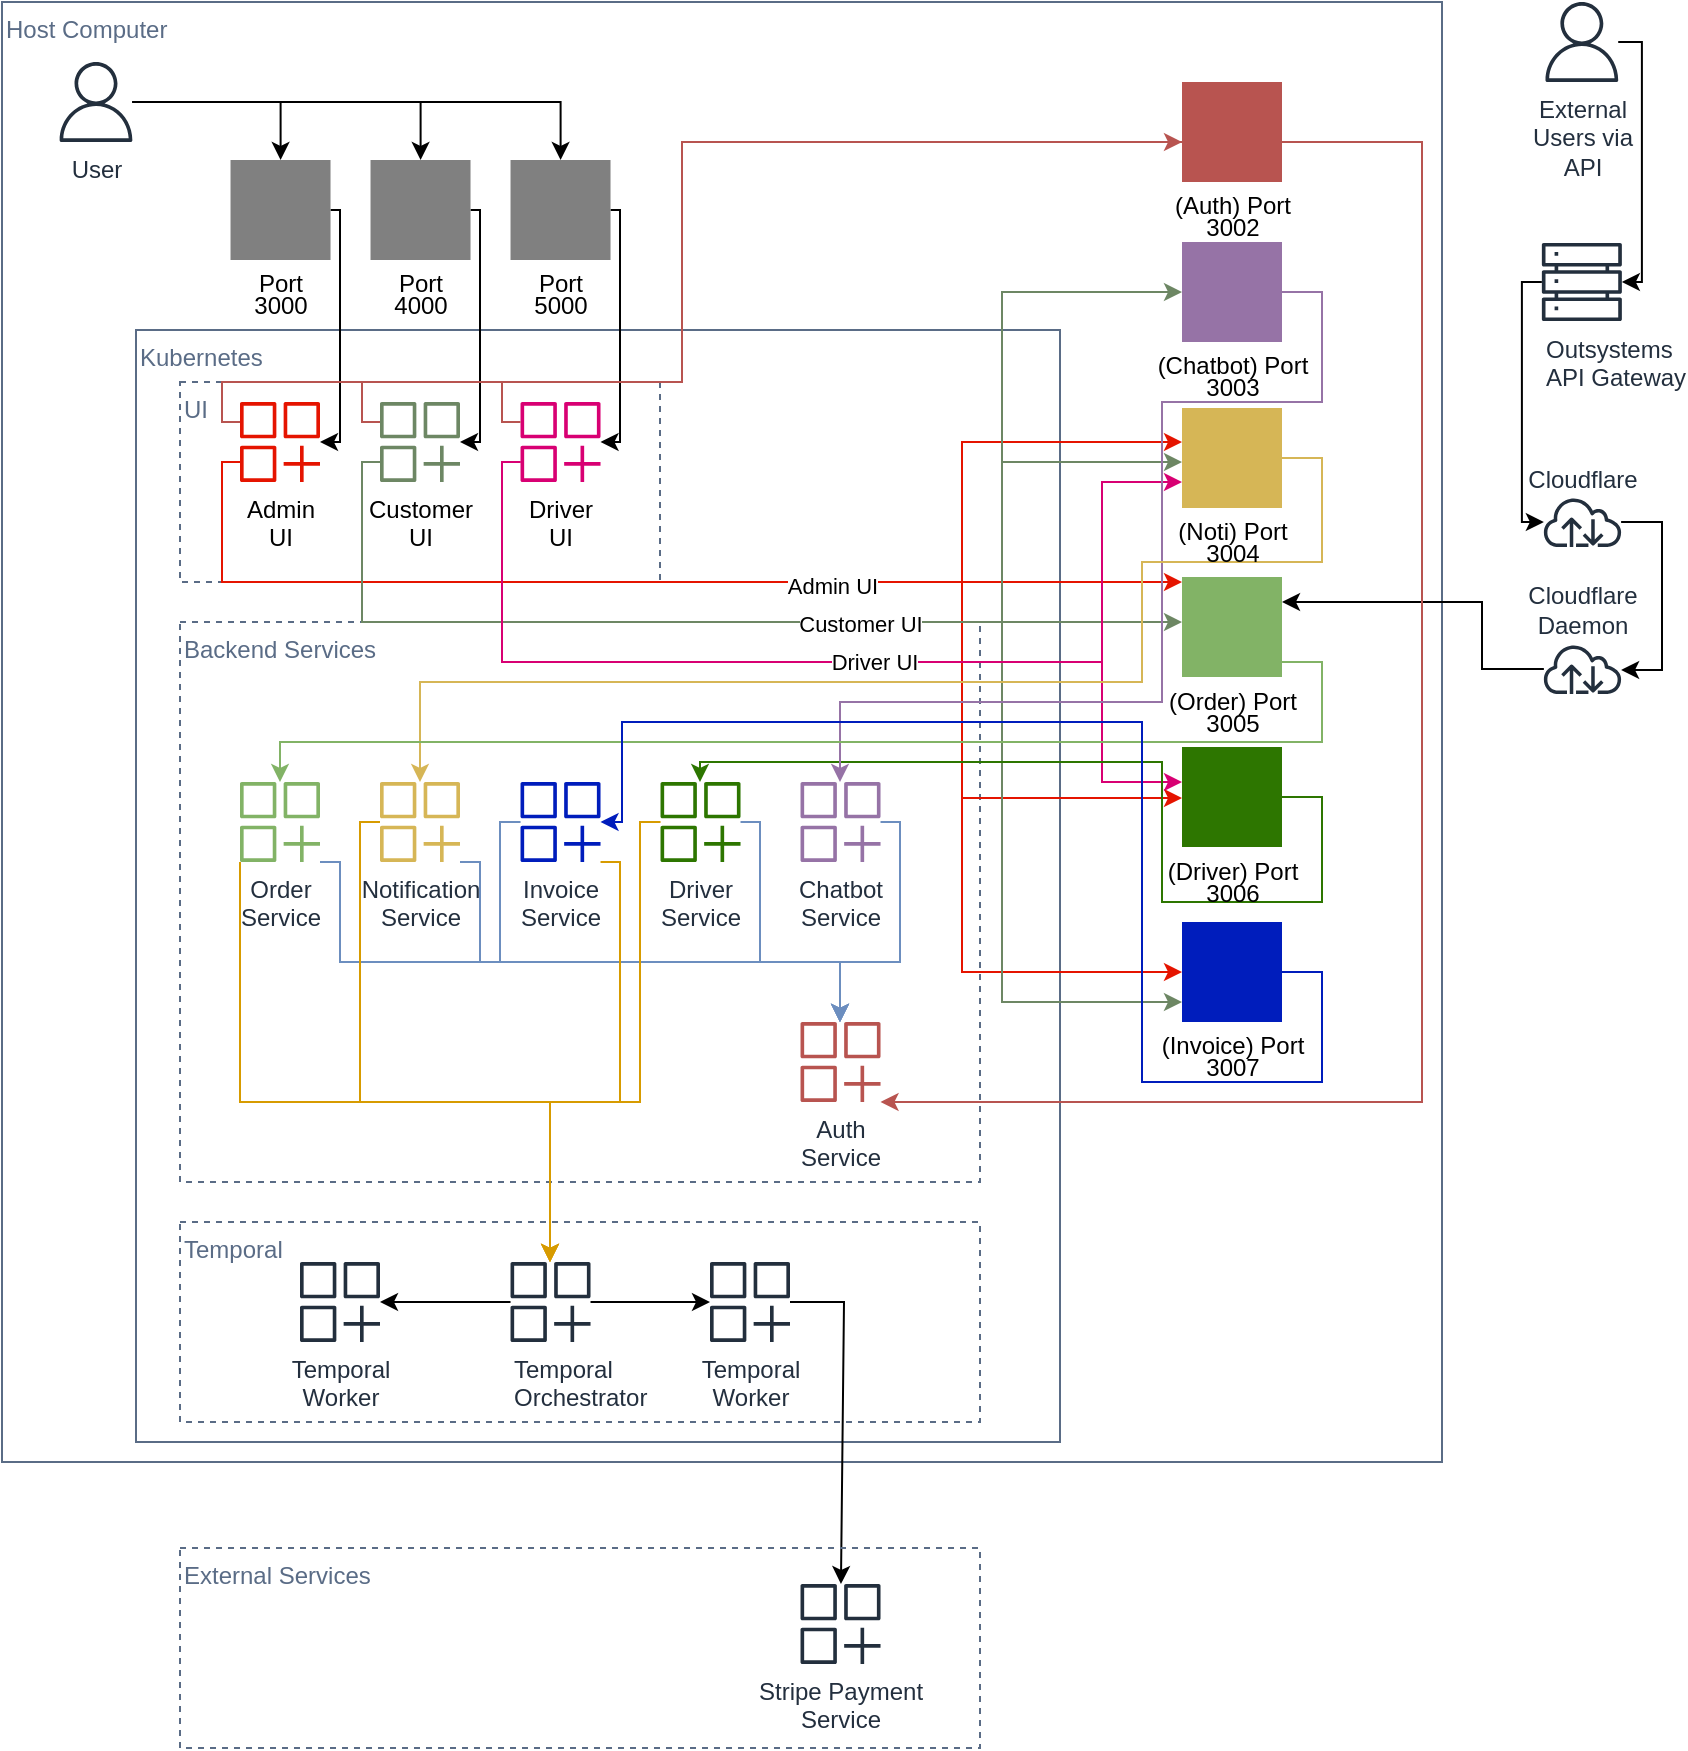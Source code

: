 <mxfile>
    <diagram name="Page-1" id="QmS49h7ckAQ48RpZErxg">
        <mxGraphModel dx="1173" dy="1223" grid="1" gridSize="10" guides="1" tooltips="1" connect="1" arrows="1" fold="1" page="1" pageScale="1" pageWidth="827" pageHeight="1169" math="0" shadow="0">
            <root>
                <mxCell id="0"/>
                <mxCell id="1" parent="0"/>
                <mxCell id="2KNw3RPgFfHsVNs4UQfl-1" style="edgeStyle=orthogonalEdgeStyle;rounded=0;orthogonalLoop=1;jettySize=auto;html=1;" parent="1" source="2KNw3RPgFfHsVNs4UQfl-2" target="2KNw3RPgFfHsVNs4UQfl-4" edge="1">
                    <mxGeometry relative="1" as="geometry">
                        <Array as="points">
                            <mxPoint x="769.93" y="150"/>
                            <mxPoint x="769.93" y="270"/>
                        </Array>
                    </mxGeometry>
                </mxCell>
                <mxCell id="2KNw3RPgFfHsVNs4UQfl-2" value="Outsystems&lt;br&gt;API Gateway" style="sketch=0;outlineConnect=0;fontColor=#232F3E;gradientColor=none;fillColor=#232F3D;strokeColor=none;dashed=0;verticalLabelPosition=bottom;verticalAlign=top;align=left;html=1;fontSize=12;fontStyle=0;aspect=fixed;pointerEvents=1;shape=mxgraph.aws4.servers;" parent="1" vertex="1">
                    <mxGeometry x="779.93" y="130" width="40" height="40" as="geometry"/>
                </mxCell>
                <mxCell id="2KNw3RPgFfHsVNs4UQfl-3" style="edgeStyle=orthogonalEdgeStyle;rounded=0;orthogonalLoop=1;jettySize=auto;html=1;" parent="1" source="2KNw3RPgFfHsVNs4UQfl-4" target="2KNw3RPgFfHsVNs4UQfl-7" edge="1">
                    <mxGeometry relative="1" as="geometry">
                        <Array as="points">
                            <mxPoint x="840" y="270"/>
                            <mxPoint x="840" y="344"/>
                        </Array>
                    </mxGeometry>
                </mxCell>
                <mxCell id="2KNw3RPgFfHsVNs4UQfl-4" value="Cloudflare" style="sketch=0;outlineConnect=0;fontColor=#232F3E;gradientColor=none;fillColor=#232F3D;strokeColor=none;dashed=0;verticalLabelPosition=top;verticalAlign=bottom;align=center;html=1;fontSize=12;fontStyle=0;aspect=fixed;pointerEvents=1;shape=mxgraph.aws4.internet;labelPosition=center;" parent="1" vertex="1">
                    <mxGeometry x="779.93" y="257.5" width="40.63" height="25" as="geometry"/>
                </mxCell>
                <mxCell id="2KNw3RPgFfHsVNs4UQfl-5" value="Host Computer" style="fillColor=none;strokeColor=#5A6C86;verticalAlign=top;fontStyle=0;fontColor=#5A6C86;whiteSpace=wrap;html=1;movable=1;resizable=1;rotatable=1;deletable=1;editable=1;locked=0;connectable=1;align=left;" parent="1" vertex="1">
                    <mxGeometry x="10" y="10" width="720" height="730" as="geometry"/>
                </mxCell>
                <mxCell id="4" style="edgeStyle=orthogonalEdgeStyle;html=1;rounded=0;" edge="1" parent="1" source="2KNw3RPgFfHsVNs4UQfl-7" target="2KNw3RPgFfHsVNs4UQfl-82">
                    <mxGeometry relative="1" as="geometry">
                        <Array as="points">
                            <mxPoint x="750" y="344"/>
                            <mxPoint x="750" y="310"/>
                        </Array>
                    </mxGeometry>
                </mxCell>
                <mxCell id="2KNw3RPgFfHsVNs4UQfl-7" value="Cloudflare&lt;div&gt;Daemon&lt;/div&gt;" style="sketch=0;outlineConnect=0;fontColor=#232F3E;gradientColor=none;fillColor=#232F3D;strokeColor=none;dashed=0;verticalLabelPosition=top;verticalAlign=bottom;align=center;html=1;fontSize=12;fontStyle=0;aspect=fixed;pointerEvents=1;shape=mxgraph.aws4.internet;labelPosition=center;" parent="1" vertex="1">
                    <mxGeometry x="779.93" y="331" width="40.63" height="25" as="geometry"/>
                </mxCell>
                <mxCell id="2KNw3RPgFfHsVNs4UQfl-8" value="Kubernetes" style="fillColor=none;strokeColor=#5A6C86;verticalAlign=top;fontStyle=0;fontColor=#5A6C86;whiteSpace=wrap;html=1;movable=1;resizable=1;rotatable=1;deletable=1;editable=1;locked=0;connectable=1;align=left;" parent="1" vertex="1">
                    <mxGeometry x="77" y="174" width="462" height="556" as="geometry"/>
                </mxCell>
                <mxCell id="2KNw3RPgFfHsVNs4UQfl-9" value="UI" style="fillColor=none;strokeColor=#5A6C86;dashed=1;verticalAlign=top;fontStyle=0;fontColor=#5A6C86;whiteSpace=wrap;html=1;movable=1;resizable=1;rotatable=1;deletable=1;editable=1;locked=0;connectable=1;align=left;" parent="1" vertex="1">
                    <mxGeometry x="99" y="200" width="240" height="100" as="geometry"/>
                </mxCell>
                <mxCell id="2KNw3RPgFfHsVNs4UQfl-10" style="edgeStyle=orthogonalEdgeStyle;rounded=0;orthogonalLoop=1;jettySize=auto;html=1;" parent="1" edge="1">
                    <mxGeometry relative="1" as="geometry">
                        <mxPoint x="460" y="160" as="sourcePoint"/>
                    </mxGeometry>
                </mxCell>
                <mxCell id="2KNw3RPgFfHsVNs4UQfl-11" value="Backend Services" style="fillColor=none;strokeColor=#5A6C86;dashed=1;verticalAlign=top;fontStyle=0;fontColor=#5A6C86;whiteSpace=wrap;html=1;movable=1;resizable=1;rotatable=1;deletable=1;editable=1;locked=0;connectable=1;align=left;" parent="1" vertex="1">
                    <mxGeometry x="99" y="320" width="400" height="280" as="geometry"/>
                </mxCell>
                <mxCell id="2KNw3RPgFfHsVNs4UQfl-12" style="edgeStyle=orthogonalEdgeStyle;rounded=0;orthogonalLoop=1;jettySize=auto;html=1;" parent="1" source="2KNw3RPgFfHsVNs4UQfl-15" target="2KNw3RPgFfHsVNs4UQfl-61" edge="1">
                    <mxGeometry relative="1" as="geometry"/>
                </mxCell>
                <mxCell id="2KNw3RPgFfHsVNs4UQfl-13" style="edgeStyle=orthogonalEdgeStyle;rounded=0;orthogonalLoop=1;jettySize=auto;html=1;" parent="1" source="2KNw3RPgFfHsVNs4UQfl-15" target="2KNw3RPgFfHsVNs4UQfl-62" edge="1">
                    <mxGeometry relative="1" as="geometry"/>
                </mxCell>
                <mxCell id="2KNw3RPgFfHsVNs4UQfl-14" style="edgeStyle=orthogonalEdgeStyle;rounded=0;orthogonalLoop=1;jettySize=auto;html=1;" parent="1" source="2KNw3RPgFfHsVNs4UQfl-15" target="2KNw3RPgFfHsVNs4UQfl-63" edge="1">
                    <mxGeometry relative="1" as="geometry"/>
                </mxCell>
                <mxCell id="2KNw3RPgFfHsVNs4UQfl-15" value="User" style="sketch=0;outlineConnect=0;fontColor=#232F3E;gradientColor=none;fillColor=#232F3D;strokeColor=none;dashed=0;verticalLabelPosition=bottom;verticalAlign=top;align=center;html=1;fontSize=12;fontStyle=0;aspect=fixed;pointerEvents=1;shape=mxgraph.aws4.user;" parent="1" vertex="1">
                    <mxGeometry x="37" y="40" width="40" height="40" as="geometry"/>
                </mxCell>
                <mxCell id="2KNw3RPgFfHsVNs4UQfl-16" value="Temporal" style="fillColor=none;strokeColor=#5A6C86;dashed=1;verticalAlign=top;fontStyle=0;fontColor=#5A6C86;whiteSpace=wrap;html=1;movable=1;resizable=1;rotatable=1;deletable=1;editable=1;locked=0;connectable=1;align=left;" parent="1" vertex="1">
                    <mxGeometry x="99" y="620" width="400" height="100" as="geometry"/>
                </mxCell>
                <mxCell id="2KNw3RPgFfHsVNs4UQfl-17" style="edgeStyle=orthogonalEdgeStyle;rounded=0;orthogonalLoop=1;jettySize=auto;html=1;" parent="1" source="2KNw3RPgFfHsVNs4UQfl-61" target="2KNw3RPgFfHsVNs4UQfl-27" edge="1">
                    <mxGeometry relative="1" as="geometry">
                        <mxPoint x="144" y="180" as="sourcePoint"/>
                        <Array as="points">
                            <mxPoint x="179" y="114"/>
                            <mxPoint x="179" y="230"/>
                        </Array>
                    </mxGeometry>
                </mxCell>
                <mxCell id="2KNw3RPgFfHsVNs4UQfl-18" style="edgeStyle=orthogonalEdgeStyle;rounded=0;orthogonalLoop=1;jettySize=auto;html=1;" parent="1" source="2KNw3RPgFfHsVNs4UQfl-62" target="2KNw3RPgFfHsVNs4UQfl-29" edge="1">
                    <mxGeometry relative="1" as="geometry">
                        <mxPoint x="214" y="180" as="sourcePoint"/>
                        <Array as="points">
                            <mxPoint x="249" y="114"/>
                            <mxPoint x="249" y="230"/>
                        </Array>
                    </mxGeometry>
                </mxCell>
                <mxCell id="2KNw3RPgFfHsVNs4UQfl-19" style="edgeStyle=orthogonalEdgeStyle;rounded=0;orthogonalLoop=1;jettySize=auto;html=1;" parent="1" source="2KNw3RPgFfHsVNs4UQfl-63" target="2KNw3RPgFfHsVNs4UQfl-31" edge="1">
                    <mxGeometry relative="1" as="geometry">
                        <mxPoint x="284.26" y="180" as="sourcePoint"/>
                        <Array as="points">
                            <mxPoint x="319" y="114"/>
                            <mxPoint x="319" y="230"/>
                        </Array>
                    </mxGeometry>
                </mxCell>
                <mxCell id="2KNw3RPgFfHsVNs4UQfl-89" style="edgeStyle=orthogonalEdgeStyle;rounded=0;orthogonalLoop=1;jettySize=auto;html=1;strokeColor=#E51400;" parent="1" source="2KNw3RPgFfHsVNs4UQfl-27" target="2KNw3RPgFfHsVNs4UQfl-80" edge="1">
                    <mxGeometry relative="1" as="geometry">
                        <Array as="points">
                            <mxPoint x="120" y="240"/>
                            <mxPoint x="120" y="300"/>
                            <mxPoint x="490" y="300"/>
                            <mxPoint x="490" y="230"/>
                        </Array>
                    </mxGeometry>
                </mxCell>
                <mxCell id="2KNw3RPgFfHsVNs4UQfl-91" style="edgeStyle=orthogonalEdgeStyle;rounded=0;orthogonalLoop=1;jettySize=auto;html=1;fillColor=#a20025;strokeColor=#E51400;" parent="1" source="2KNw3RPgFfHsVNs4UQfl-27" target="2KNw3RPgFfHsVNs4UQfl-82" edge="1">
                    <mxGeometry relative="1" as="geometry">
                        <Array as="points">
                            <mxPoint x="120" y="240"/>
                            <mxPoint x="120" y="300"/>
                        </Array>
                    </mxGeometry>
                </mxCell>
                <mxCell id="2KNw3RPgFfHsVNs4UQfl-92" style="edgeStyle=orthogonalEdgeStyle;rounded=0;orthogonalLoop=1;jettySize=auto;html=1;strokeColor=#E51400;" parent="1" source="2KNw3RPgFfHsVNs4UQfl-27" target="2KNw3RPgFfHsVNs4UQfl-76" edge="1">
                    <mxGeometry relative="1" as="geometry">
                        <Array as="points">
                            <mxPoint x="120" y="240"/>
                            <mxPoint x="120" y="300"/>
                            <mxPoint x="490" y="300"/>
                            <mxPoint x="490" y="408"/>
                        </Array>
                    </mxGeometry>
                </mxCell>
                <mxCell id="2KNw3RPgFfHsVNs4UQfl-93" style="edgeStyle=orthogonalEdgeStyle;rounded=0;orthogonalLoop=1;jettySize=auto;html=1;strokeColor=#E51400;" parent="1" source="2KNw3RPgFfHsVNs4UQfl-27" target="2KNw3RPgFfHsVNs4UQfl-83" edge="1">
                    <mxGeometry relative="1" as="geometry">
                        <Array as="points">
                            <mxPoint x="120" y="240"/>
                            <mxPoint x="120" y="300"/>
                            <mxPoint x="490" y="300"/>
                            <mxPoint x="490" y="495"/>
                        </Array>
                    </mxGeometry>
                </mxCell>
                <mxCell id="2KNw3RPgFfHsVNs4UQfl-104" value="Admin UI" style="edgeLabel;html=1;align=center;verticalAlign=middle;resizable=0;points=[];" parent="2KNw3RPgFfHsVNs4UQfl-93" vertex="1" connectable="0">
                    <mxGeometry x="0.004" y="-2" relative="1" as="geometry">
                        <mxPoint as="offset"/>
                    </mxGeometry>
                </mxCell>
                <mxCell id="2KNw3RPgFfHsVNs4UQfl-27" value="&lt;font style=&quot;color: rgb(0, 0, 0);&quot;&gt;&lt;font&gt;Admin&lt;br&gt;&lt;/font&gt;UI&lt;/font&gt;" style="sketch=0;outlineConnect=0;fillColor=#E51400;strokeColor=#B20000;dashed=0;verticalLabelPosition=bottom;verticalAlign=top;align=center;html=1;fontSize=12;fontStyle=0;aspect=fixed;pointerEvents=1;shape=mxgraph.aws4.generic_application;fontColor=#ffffff;" parent="1" vertex="1">
                    <mxGeometry x="129" y="210" width="40" height="40" as="geometry"/>
                </mxCell>
                <mxCell id="2KNw3RPgFfHsVNs4UQfl-94" style="edgeStyle=orthogonalEdgeStyle;rounded=0;orthogonalLoop=1;jettySize=auto;html=1;strokeColor=#6D8764;" parent="1" source="2KNw3RPgFfHsVNs4UQfl-29" target="2KNw3RPgFfHsVNs4UQfl-82" edge="1">
                    <mxGeometry relative="1" as="geometry">
                        <Array as="points">
                            <mxPoint x="190" y="240"/>
                            <mxPoint x="190" y="320"/>
                        </Array>
                    </mxGeometry>
                </mxCell>
                <mxCell id="2KNw3RPgFfHsVNs4UQfl-95" style="edgeStyle=orthogonalEdgeStyle;rounded=0;orthogonalLoop=1;jettySize=auto;html=1;strokeColor=#6D8764;" parent="1" source="2KNw3RPgFfHsVNs4UQfl-29" target="2KNw3RPgFfHsVNs4UQfl-80" edge="1">
                    <mxGeometry relative="1" as="geometry">
                        <Array as="points">
                            <mxPoint x="190" y="240"/>
                            <mxPoint x="190" y="320"/>
                            <mxPoint x="510" y="320"/>
                            <mxPoint x="510" y="240"/>
                        </Array>
                    </mxGeometry>
                </mxCell>
                <mxCell id="2KNw3RPgFfHsVNs4UQfl-97" style="edgeStyle=orthogonalEdgeStyle;rounded=0;orthogonalLoop=1;jettySize=auto;html=1;strokeColor=#6D8764;" parent="1" source="2KNw3RPgFfHsVNs4UQfl-29" target="2KNw3RPgFfHsVNs4UQfl-78" edge="1">
                    <mxGeometry relative="1" as="geometry">
                        <Array as="points">
                            <mxPoint x="190" y="240"/>
                            <mxPoint x="190" y="320"/>
                            <mxPoint x="510" y="320"/>
                            <mxPoint x="510" y="155"/>
                        </Array>
                    </mxGeometry>
                </mxCell>
                <mxCell id="2KNw3RPgFfHsVNs4UQfl-99" style="edgeStyle=orthogonalEdgeStyle;rounded=0;orthogonalLoop=1;jettySize=auto;html=1;strokeColor=#6D8764;" parent="1" source="2KNw3RPgFfHsVNs4UQfl-29" target="2KNw3RPgFfHsVNs4UQfl-83" edge="1">
                    <mxGeometry relative="1" as="geometry">
                        <Array as="points">
                            <mxPoint x="190" y="240"/>
                            <mxPoint x="190" y="320"/>
                            <mxPoint x="510" y="320"/>
                            <mxPoint x="510" y="510"/>
                        </Array>
                    </mxGeometry>
                </mxCell>
                <mxCell id="2KNw3RPgFfHsVNs4UQfl-105" value="Customer UI" style="edgeLabel;html=1;align=center;verticalAlign=middle;resizable=0;points=[];" parent="2KNw3RPgFfHsVNs4UQfl-99" vertex="1" connectable="0">
                    <mxGeometry x="-0.019" y="-1" relative="1" as="geometry">
                        <mxPoint as="offset"/>
                    </mxGeometry>
                </mxCell>
                <mxCell id="2KNw3RPgFfHsVNs4UQfl-29" value="&lt;font style=&quot;color: rgb(0, 0, 0);&quot;&gt;Customer&lt;br&gt;UI&lt;/font&gt;" style="sketch=0;outlineConnect=0;fontColor=#ffffff;fillColor=#6D8764;strokeColor=#3A5431;dashed=0;verticalLabelPosition=bottom;verticalAlign=top;align=center;html=1;fontSize=12;fontStyle=0;aspect=fixed;pointerEvents=1;shape=mxgraph.aws4.generic_application;" parent="1" vertex="1">
                    <mxGeometry x="199" y="210" width="40" height="40" as="geometry"/>
                </mxCell>
                <mxCell id="2KNw3RPgFfHsVNs4UQfl-101" style="edgeStyle=orthogonalEdgeStyle;rounded=0;orthogonalLoop=1;jettySize=auto;html=1;strokeColor=#D80073;" parent="1" source="2KNw3RPgFfHsVNs4UQfl-31" target="2KNw3RPgFfHsVNs4UQfl-76" edge="1">
                    <mxGeometry relative="1" as="geometry">
                        <Array as="points">
                            <mxPoint x="260" y="240"/>
                            <mxPoint x="260" y="340"/>
                            <mxPoint x="560" y="340"/>
                            <mxPoint x="560" y="400"/>
                        </Array>
                    </mxGeometry>
                </mxCell>
                <mxCell id="2KNw3RPgFfHsVNs4UQfl-103" style="edgeStyle=orthogonalEdgeStyle;rounded=0;orthogonalLoop=1;jettySize=auto;html=1;strokeColor=#D80073;" parent="1" source="2KNw3RPgFfHsVNs4UQfl-31" target="2KNw3RPgFfHsVNs4UQfl-80" edge="1">
                    <mxGeometry relative="1" as="geometry">
                        <Array as="points">
                            <mxPoint x="260" y="240"/>
                            <mxPoint x="260" y="340"/>
                            <mxPoint x="560" y="340"/>
                            <mxPoint x="560" y="250"/>
                        </Array>
                    </mxGeometry>
                </mxCell>
                <mxCell id="2KNw3RPgFfHsVNs4UQfl-106" value="Driver UI" style="edgeLabel;html=1;align=center;verticalAlign=middle;resizable=0;points=[];" parent="2KNw3RPgFfHsVNs4UQfl-103" vertex="1" connectable="0">
                    <mxGeometry x="0.096" relative="1" as="geometry">
                        <mxPoint as="offset"/>
                    </mxGeometry>
                </mxCell>
                <mxCell id="2KNw3RPgFfHsVNs4UQfl-31" value="&lt;font style=&quot;color: rgb(0, 0, 0);&quot;&gt;Driver&lt;br&gt;UI&lt;/font&gt;" style="sketch=0;outlineConnect=0;fontColor=#ffffff;fillColor=#D80073;strokeColor=#A50040;dashed=0;verticalLabelPosition=bottom;verticalAlign=top;align=center;html=1;fontSize=12;fontStyle=0;aspect=fixed;pointerEvents=1;shape=mxgraph.aws4.generic_application;" parent="1" vertex="1">
                    <mxGeometry x="269.26" y="210" width="40" height="40" as="geometry"/>
                </mxCell>
                <mxCell id="2KNw3RPgFfHsVNs4UQfl-32" style="edgeStyle=orthogonalEdgeStyle;rounded=0;orthogonalLoop=1;jettySize=auto;html=1;fillColor=#dae8fc;strokeColor=#6c8ebf;" parent="1" source="2KNw3RPgFfHsVNs4UQfl-34" target="2KNw3RPgFfHsVNs4UQfl-46" edge="1">
                    <mxGeometry relative="1" as="geometry">
                        <Array as="points">
                            <mxPoint x="179" y="440"/>
                            <mxPoint x="179" y="490"/>
                            <mxPoint x="429" y="490"/>
                        </Array>
                    </mxGeometry>
                </mxCell>
                <mxCell id="2KNw3RPgFfHsVNs4UQfl-33" style="edgeStyle=orthogonalEdgeStyle;rounded=0;orthogonalLoop=1;jettySize=auto;html=1;fillColor=#ffe6cc;strokeColor=#d79b00;" parent="1" source="2KNw3RPgFfHsVNs4UQfl-34" target="2KNw3RPgFfHsVNs4UQfl-54" edge="1">
                    <mxGeometry relative="1" as="geometry">
                        <Array as="points">
                            <mxPoint x="129" y="560"/>
                            <mxPoint x="284" y="560"/>
                        </Array>
                    </mxGeometry>
                </mxCell>
                <mxCell id="2KNw3RPgFfHsVNs4UQfl-34" value="Order&lt;br&gt;Service" style="sketch=0;outlineConnect=0;fontColor=#232F3E;gradientColor=none;fillColor=#82B366;strokeColor=none;dashed=0;verticalLabelPosition=bottom;verticalAlign=top;align=center;html=1;fontSize=12;fontStyle=0;aspect=fixed;pointerEvents=1;shape=mxgraph.aws4.generic_application;" parent="1" vertex="1">
                    <mxGeometry x="129" y="400" width="40" height="40" as="geometry"/>
                </mxCell>
                <mxCell id="2KNw3RPgFfHsVNs4UQfl-35" style="edgeStyle=orthogonalEdgeStyle;rounded=0;orthogonalLoop=1;jettySize=auto;html=1;fillColor=#dae8fc;strokeColor=#6c8ebf;" parent="1" source="2KNw3RPgFfHsVNs4UQfl-37" target="2KNw3RPgFfHsVNs4UQfl-46" edge="1">
                    <mxGeometry relative="1" as="geometry">
                        <Array as="points">
                            <mxPoint x="249" y="440"/>
                            <mxPoint x="249" y="490"/>
                            <mxPoint x="429" y="490"/>
                        </Array>
                    </mxGeometry>
                </mxCell>
                <mxCell id="2KNw3RPgFfHsVNs4UQfl-36" style="edgeStyle=orthogonalEdgeStyle;rounded=0;orthogonalLoop=1;jettySize=auto;html=1;fillColor=#ffe6cc;strokeColor=#d79b00;" parent="1" source="2KNw3RPgFfHsVNs4UQfl-37" target="2KNw3RPgFfHsVNs4UQfl-54" edge="1">
                    <mxGeometry relative="1" as="geometry">
                        <Array as="points">
                            <mxPoint x="189" y="420"/>
                            <mxPoint x="189" y="560"/>
                            <mxPoint x="284" y="560"/>
                        </Array>
                    </mxGeometry>
                </mxCell>
                <mxCell id="2KNw3RPgFfHsVNs4UQfl-37" value="Notification&lt;br&gt;Service" style="sketch=0;outlineConnect=0;fontColor=#232F3E;gradientColor=none;fillColor=#D6B656;strokeColor=none;dashed=0;verticalLabelPosition=bottom;verticalAlign=top;align=center;html=1;fontSize=12;fontStyle=0;aspect=fixed;pointerEvents=1;shape=mxgraph.aws4.generic_application;" parent="1" vertex="1">
                    <mxGeometry x="199" y="400" width="40" height="40" as="geometry"/>
                </mxCell>
                <mxCell id="2KNw3RPgFfHsVNs4UQfl-38" style="edgeStyle=orthogonalEdgeStyle;rounded=0;orthogonalLoop=1;jettySize=auto;html=1;fillColor=#dae8fc;strokeColor=#6c8ebf;" parent="1" source="2KNw3RPgFfHsVNs4UQfl-40" target="2KNw3RPgFfHsVNs4UQfl-46" edge="1">
                    <mxGeometry relative="1" as="geometry">
                        <Array as="points">
                            <mxPoint x="259" y="420"/>
                            <mxPoint x="259" y="490"/>
                            <mxPoint x="429" y="490"/>
                        </Array>
                    </mxGeometry>
                </mxCell>
                <mxCell id="2KNw3RPgFfHsVNs4UQfl-39" style="edgeStyle=orthogonalEdgeStyle;rounded=0;orthogonalLoop=1;jettySize=auto;html=1;fillColor=#ffe6cc;strokeColor=#d79b00;" parent="1" source="2KNw3RPgFfHsVNs4UQfl-40" target="2KNw3RPgFfHsVNs4UQfl-54" edge="1">
                    <mxGeometry relative="1" as="geometry">
                        <Array as="points">
                            <mxPoint x="319" y="440"/>
                            <mxPoint x="319" y="560"/>
                            <mxPoint x="284" y="560"/>
                        </Array>
                    </mxGeometry>
                </mxCell>
                <mxCell id="2KNw3RPgFfHsVNs4UQfl-40" value="Invoice&lt;br&gt;Service" style="sketch=0;outlineConnect=0;fontColor=#232F3E;gradientColor=none;fillColor=#001DBC;strokeColor=none;dashed=0;verticalLabelPosition=bottom;verticalAlign=top;align=center;html=1;fontSize=12;fontStyle=0;aspect=fixed;pointerEvents=1;shape=mxgraph.aws4.generic_application;" parent="1" vertex="1">
                    <mxGeometry x="269.26" y="400" width="40" height="40" as="geometry"/>
                </mxCell>
                <mxCell id="2KNw3RPgFfHsVNs4UQfl-41" style="edgeStyle=orthogonalEdgeStyle;rounded=0;orthogonalLoop=1;jettySize=auto;html=1;fillColor=#dae8fc;strokeColor=#6c8ebf;" parent="1" source="2KNw3RPgFfHsVNs4UQfl-43" target="2KNw3RPgFfHsVNs4UQfl-46" edge="1">
                    <mxGeometry relative="1" as="geometry">
                        <Array as="points">
                            <mxPoint x="389" y="420"/>
                            <mxPoint x="389" y="490"/>
                            <mxPoint x="429" y="490"/>
                        </Array>
                    </mxGeometry>
                </mxCell>
                <mxCell id="2KNw3RPgFfHsVNs4UQfl-42" style="edgeStyle=orthogonalEdgeStyle;rounded=0;orthogonalLoop=1;jettySize=auto;html=1;fillColor=#ffe6cc;strokeColor=#d79b00;" parent="1" source="2KNw3RPgFfHsVNs4UQfl-43" target="2KNw3RPgFfHsVNs4UQfl-54" edge="1">
                    <mxGeometry relative="1" as="geometry">
                        <Array as="points">
                            <mxPoint x="329" y="420"/>
                            <mxPoint x="329" y="560"/>
                            <mxPoint x="284" y="560"/>
                        </Array>
                    </mxGeometry>
                </mxCell>
                <mxCell id="2KNw3RPgFfHsVNs4UQfl-43" value="Driver&lt;br&gt;Service" style="sketch=0;outlineConnect=0;fontColor=#232F3E;gradientColor=none;fillColor=#2D7600;strokeColor=none;dashed=0;verticalLabelPosition=bottom;verticalAlign=top;align=center;html=1;fontSize=12;fontStyle=0;aspect=fixed;pointerEvents=1;shape=mxgraph.aws4.generic_application;" parent="1" vertex="1">
                    <mxGeometry x="339.26" y="400" width="40" height="40" as="geometry"/>
                </mxCell>
                <mxCell id="2KNw3RPgFfHsVNs4UQfl-44" style="edgeStyle=orthogonalEdgeStyle;rounded=0;orthogonalLoop=1;jettySize=auto;html=1;fillColor=#dae8fc;strokeColor=#6c8ebf;" parent="1" source="2KNw3RPgFfHsVNs4UQfl-45" target="2KNw3RPgFfHsVNs4UQfl-46" edge="1">
                    <mxGeometry relative="1" as="geometry">
                        <Array as="points">
                            <mxPoint x="459" y="420"/>
                            <mxPoint x="459" y="490"/>
                            <mxPoint x="429" y="490"/>
                        </Array>
                    </mxGeometry>
                </mxCell>
                <mxCell id="2KNw3RPgFfHsVNs4UQfl-45" value="Chatbot&lt;br&gt;Service" style="sketch=0;outlineConnect=0;fontColor=#232F3E;gradientColor=none;fillColor=#9673A6;strokeColor=none;dashed=0;verticalLabelPosition=bottom;verticalAlign=top;align=center;html=1;fontSize=12;fontStyle=0;aspect=fixed;pointerEvents=1;shape=mxgraph.aws4.generic_application;" parent="1" vertex="1">
                    <mxGeometry x="409.26" y="400" width="40" height="40" as="geometry"/>
                </mxCell>
                <mxCell id="2KNw3RPgFfHsVNs4UQfl-46" value="Auth&lt;div&gt;&lt;span style=&quot;background-color: transparent; color: light-dark(rgb(35, 47, 62), rgb(189, 199, 212));&quot;&gt;Service&lt;/span&gt;&lt;/div&gt;" style="sketch=0;outlineConnect=0;fontColor=#232F3E;gradientColor=none;fillColor=#B85450;strokeColor=none;dashed=0;verticalLabelPosition=bottom;verticalAlign=top;align=center;html=1;fontSize=12;fontStyle=0;aspect=fixed;pointerEvents=1;shape=mxgraph.aws4.generic_application;" parent="1" vertex="1">
                    <mxGeometry x="409.26" y="520" width="40" height="40" as="geometry"/>
                </mxCell>
                <mxCell id="2KNw3RPgFfHsVNs4UQfl-52" style="edgeStyle=orthogonalEdgeStyle;rounded=0;orthogonalLoop=1;jettySize=auto;html=1;" parent="1" source="2KNw3RPgFfHsVNs4UQfl-54" target="2KNw3RPgFfHsVNs4UQfl-55" edge="1">
                    <mxGeometry relative="1" as="geometry"/>
                </mxCell>
                <mxCell id="2KNw3RPgFfHsVNs4UQfl-53" style="edgeStyle=orthogonalEdgeStyle;rounded=0;orthogonalLoop=1;jettySize=auto;html=1;" parent="1" source="2KNw3RPgFfHsVNs4UQfl-54" target="2KNw3RPgFfHsVNs4UQfl-57" edge="1">
                    <mxGeometry relative="1" as="geometry"/>
                </mxCell>
                <mxCell id="2KNw3RPgFfHsVNs4UQfl-54" value="Temporal&lt;br&gt;Orchestrator" style="sketch=0;outlineConnect=0;fontColor=#232F3E;gradientColor=none;fillColor=#232F3D;strokeColor=none;dashed=0;verticalLabelPosition=bottom;verticalAlign=top;align=left;html=1;fontSize=12;fontStyle=0;aspect=fixed;pointerEvents=1;shape=mxgraph.aws4.generic_application;" parent="1" vertex="1">
                    <mxGeometry x="264.26" y="640" width="40" height="40" as="geometry"/>
                </mxCell>
                <mxCell id="2KNw3RPgFfHsVNs4UQfl-55" value="Temporal&lt;br&gt;Worker" style="sketch=0;outlineConnect=0;fontColor=#232F3E;gradientColor=none;fillColor=#232F3D;strokeColor=none;dashed=0;verticalLabelPosition=bottom;verticalAlign=top;align=center;html=1;fontSize=12;fontStyle=0;aspect=fixed;pointerEvents=1;shape=mxgraph.aws4.generic_application;" parent="1" vertex="1">
                    <mxGeometry x="159" y="640" width="40" height="40" as="geometry"/>
                </mxCell>
                <mxCell id="2KNw3RPgFfHsVNs4UQfl-56" style="edgeStyle=none;html=1;rounded=0;curved=0;" parent="1" source="2KNw3RPgFfHsVNs4UQfl-57" target="2KNw3RPgFfHsVNs4UQfl-68" edge="1">
                    <mxGeometry relative="1" as="geometry">
                        <Array as="points">
                            <mxPoint x="431" y="660"/>
                        </Array>
                    </mxGeometry>
                </mxCell>
                <mxCell id="2KNw3RPgFfHsVNs4UQfl-57" value="Temporal&lt;br&gt;Worker" style="sketch=0;outlineConnect=0;fontColor=#232F3E;gradientColor=none;fillColor=#232F3D;strokeColor=none;dashed=0;verticalLabelPosition=bottom;verticalAlign=top;align=center;html=1;fontSize=12;fontStyle=0;aspect=fixed;pointerEvents=1;shape=mxgraph.aws4.generic_application;" parent="1" vertex="1">
                    <mxGeometry x="364" y="640" width="40" height="40" as="geometry"/>
                </mxCell>
                <mxCell id="2KNw3RPgFfHsVNs4UQfl-58" style="edgeStyle=orthogonalEdgeStyle;rounded=0;orthogonalLoop=1;jettySize=auto;html=1;" parent="1" source="2KNw3RPgFfHsVNs4UQfl-59" target="2KNw3RPgFfHsVNs4UQfl-2" edge="1">
                    <mxGeometry relative="1" as="geometry">
                        <Array as="points">
                            <mxPoint x="829.93" y="30"/>
                            <mxPoint x="829.93" y="150"/>
                        </Array>
                    </mxGeometry>
                </mxCell>
                <mxCell id="2KNw3RPgFfHsVNs4UQfl-59" value="External&lt;br&gt;Users via&lt;div&gt;API&lt;/div&gt;" style="sketch=0;outlineConnect=0;fontColor=#232F3E;gradientColor=none;fillColor=#232F3D;strokeColor=none;dashed=0;verticalLabelPosition=bottom;verticalAlign=top;align=center;html=1;fontSize=12;fontStyle=0;aspect=fixed;pointerEvents=1;shape=mxgraph.aws4.user;" parent="1" vertex="1">
                    <mxGeometry x="779.93" y="10" width="40" height="40" as="geometry"/>
                </mxCell>
                <mxCell id="2KNw3RPgFfHsVNs4UQfl-61" value="&lt;div style=&quot;line-height: 90%;&quot;&gt;Port&lt;br&gt;3000&lt;/div&gt;" style="fillColor=#808080;aspect=fixed;sketch=0;pointerEvents=1;shadow=0;dashed=0;html=1;strokeColor=none;labelPosition=center;verticalLabelPosition=bottom;outlineConnect=0;verticalAlign=top;align=center;shape=mxgraph.openstack.neutron_port;" parent="1" vertex="1">
                    <mxGeometry x="124.26" y="89" width="50" height="50" as="geometry"/>
                </mxCell>
                <mxCell id="2KNw3RPgFfHsVNs4UQfl-62" value="&lt;div style=&quot;line-height: 90%;&quot;&gt;Port&lt;br&gt;4000&lt;/div&gt;" style="fillColor=#808080;aspect=fixed;sketch=0;pointerEvents=1;shadow=0;dashed=0;html=1;strokeColor=none;labelPosition=center;verticalLabelPosition=bottom;outlineConnect=0;verticalAlign=top;align=center;shape=mxgraph.openstack.neutron_port;" parent="1" vertex="1">
                    <mxGeometry x="194.26" y="89" width="50" height="50" as="geometry"/>
                </mxCell>
                <mxCell id="2KNw3RPgFfHsVNs4UQfl-63" value="&lt;div style=&quot;line-height: 90%;&quot;&gt;Port&lt;br&gt;5000&lt;/div&gt;" style="fillColor=#808080;aspect=fixed;sketch=0;pointerEvents=1;shadow=0;dashed=0;html=1;strokeColor=none;labelPosition=center;verticalLabelPosition=bottom;outlineConnect=0;verticalAlign=top;align=center;shape=mxgraph.openstack.neutron_port;" parent="1" vertex="1">
                    <mxGeometry x="264.26" y="89" width="50" height="50" as="geometry"/>
                </mxCell>
                <mxCell id="2KNw3RPgFfHsVNs4UQfl-67" value="External Services" style="fillColor=none;strokeColor=#5A6C86;dashed=1;verticalAlign=top;fontStyle=0;fontColor=#5A6C86;whiteSpace=wrap;html=1;movable=1;resizable=1;rotatable=1;deletable=1;editable=1;locked=0;connectable=1;align=left;" parent="1" vertex="1">
                    <mxGeometry x="99" y="783" width="400" height="100" as="geometry"/>
                </mxCell>
                <mxCell id="2KNw3RPgFfHsVNs4UQfl-68" value="Stripe Payment&lt;br&gt;Service" style="sketch=0;outlineConnect=0;fontColor=#232F3E;gradientColor=none;fillColor=#232F3D;strokeColor=none;dashed=0;verticalLabelPosition=bottom;verticalAlign=top;align=center;html=1;fontSize=12;fontStyle=0;aspect=fixed;pointerEvents=1;shape=mxgraph.aws4.generic_application;" parent="1" vertex="1">
                    <mxGeometry x="409.26" y="801" width="40" height="40" as="geometry"/>
                </mxCell>
                <mxCell id="2KNw3RPgFfHsVNs4UQfl-69" value="" style="endArrow=none;startArrow=classic;html=1;rounded=0;edgeStyle=orthogonalEdgeStyle;startFill=1;fillColor=#f8cecc;strokeColor=#b85450;" parent="1" source="2KNw3RPgFfHsVNs4UQfl-73" target="2KNw3RPgFfHsVNs4UQfl-27" edge="1">
                    <mxGeometry width="50" height="50" relative="1" as="geometry">
                        <mxPoint x="220" y="390" as="sourcePoint"/>
                        <mxPoint x="270" y="340" as="targetPoint"/>
                        <Array as="points">
                            <mxPoint x="350" y="80"/>
                            <mxPoint x="350" y="200"/>
                            <mxPoint x="120" y="200"/>
                            <mxPoint x="120" y="220"/>
                        </Array>
                    </mxGeometry>
                </mxCell>
                <mxCell id="2KNw3RPgFfHsVNs4UQfl-70" value="" style="endArrow=none;startArrow=none;html=1;rounded=0;edgeStyle=orthogonalEdgeStyle;startFill=0;fillColor=#f8cecc;strokeColor=#b85450;" parent="1" source="2KNw3RPgFfHsVNs4UQfl-73" target="2KNw3RPgFfHsVNs4UQfl-29" edge="1">
                    <mxGeometry width="50" height="50" relative="1" as="geometry">
                        <mxPoint x="459" y="550" as="sourcePoint"/>
                        <mxPoint x="139" y="240" as="targetPoint"/>
                        <Array as="points">
                            <mxPoint x="350" y="80"/>
                            <mxPoint x="350" y="200"/>
                            <mxPoint x="190" y="200"/>
                            <mxPoint x="190" y="220"/>
                        </Array>
                    </mxGeometry>
                </mxCell>
                <mxCell id="2KNw3RPgFfHsVNs4UQfl-72" value="" style="endArrow=none;startArrow=none;html=1;rounded=0;edgeStyle=orthogonalEdgeStyle;startFill=0;fillColor=#f8cecc;strokeColor=#b85450;" parent="1" source="2KNw3RPgFfHsVNs4UQfl-73" target="2KNw3RPgFfHsVNs4UQfl-31" edge="1">
                    <mxGeometry width="50" height="50" relative="1" as="geometry">
                        <mxPoint x="469" y="560" as="sourcePoint"/>
                        <mxPoint x="149" y="250" as="targetPoint"/>
                        <Array as="points">
                            <mxPoint x="350" y="80"/>
                            <mxPoint x="350" y="200"/>
                            <mxPoint x="260" y="200"/>
                            <mxPoint x="260" y="220"/>
                        </Array>
                    </mxGeometry>
                </mxCell>
                <mxCell id="2KNw3RPgFfHsVNs4UQfl-75" style="edgeStyle=orthogonalEdgeStyle;rounded=0;orthogonalLoop=1;jettySize=auto;html=1;fillColor=#f8cecc;strokeColor=#B85450;" parent="1" source="2KNw3RPgFfHsVNs4UQfl-73" target="2KNw3RPgFfHsVNs4UQfl-46" edge="1">
                    <mxGeometry relative="1" as="geometry">
                        <Array as="points">
                            <mxPoint x="720" y="80"/>
                            <mxPoint x="720" y="560"/>
                        </Array>
                    </mxGeometry>
                </mxCell>
                <mxCell id="2KNw3RPgFfHsVNs4UQfl-73" value="&lt;div style=&quot;line-height: 90%;&quot;&gt;(Auth) Port&lt;br&gt;3002&lt;/div&gt;" style="fillColor=#B85450;aspect=fixed;sketch=0;pointerEvents=1;shadow=0;dashed=0;html=1;strokeColor=none;labelPosition=center;verticalLabelPosition=bottom;outlineConnect=0;verticalAlign=top;align=center;shape=mxgraph.openstack.neutron_port;" parent="1" vertex="1">
                    <mxGeometry x="600" y="50" width="50" height="50" as="geometry"/>
                </mxCell>
                <mxCell id="2KNw3RPgFfHsVNs4UQfl-77" style="edgeStyle=orthogonalEdgeStyle;rounded=0;orthogonalLoop=1;jettySize=auto;html=1;fillColor=#60a917;strokeColor=#2D7600;" parent="1" source="2KNw3RPgFfHsVNs4UQfl-76" target="2KNw3RPgFfHsVNs4UQfl-43" edge="1">
                    <mxGeometry relative="1" as="geometry">
                        <Array as="points">
                            <mxPoint x="670" y="407"/>
                            <mxPoint x="670" y="460"/>
                            <mxPoint x="590" y="460"/>
                            <mxPoint x="590" y="390"/>
                            <mxPoint x="359" y="390"/>
                        </Array>
                    </mxGeometry>
                </mxCell>
                <mxCell id="2KNw3RPgFfHsVNs4UQfl-76" value="&lt;div style=&quot;line-height: 90%;&quot;&gt;(Driver) Port&lt;br&gt;3006&lt;/div&gt;" style="fillColor=#2D7600;aspect=fixed;sketch=0;pointerEvents=1;shadow=0;dashed=0;html=1;strokeColor=none;labelPosition=center;verticalLabelPosition=bottom;outlineConnect=0;verticalAlign=top;align=center;shape=mxgraph.openstack.neutron_port;" parent="1" vertex="1">
                    <mxGeometry x="600" y="382.5" width="50" height="50" as="geometry"/>
                </mxCell>
                <mxCell id="2KNw3RPgFfHsVNs4UQfl-79" style="edgeStyle=orthogonalEdgeStyle;rounded=0;orthogonalLoop=1;jettySize=auto;html=1;fillColor=#e1d5e7;strokeColor=#9673A6;" parent="1" source="2KNw3RPgFfHsVNs4UQfl-78" target="2KNw3RPgFfHsVNs4UQfl-45" edge="1">
                    <mxGeometry relative="1" as="geometry">
                        <Array as="points">
                            <mxPoint x="670" y="155"/>
                            <mxPoint x="670" y="210"/>
                            <mxPoint x="590" y="210"/>
                            <mxPoint x="590" y="360"/>
                            <mxPoint x="429" y="360"/>
                        </Array>
                    </mxGeometry>
                </mxCell>
                <mxCell id="2KNw3RPgFfHsVNs4UQfl-78" value="&lt;div style=&quot;line-height: 90%;&quot;&gt;(Chatbot) Port&lt;br&gt;3003&lt;/div&gt;" style="fillColor=#9673A6;aspect=fixed;sketch=0;pointerEvents=1;shadow=0;dashed=0;html=1;strokeColor=none;labelPosition=center;verticalLabelPosition=bottom;outlineConnect=0;verticalAlign=top;align=center;shape=mxgraph.openstack.neutron_port;" parent="1" vertex="1">
                    <mxGeometry x="600" y="130" width="50" height="50" as="geometry"/>
                </mxCell>
                <mxCell id="2KNw3RPgFfHsVNs4UQfl-87" style="edgeStyle=orthogonalEdgeStyle;rounded=0;orthogonalLoop=1;jettySize=auto;html=1;fillColor=#fff2cc;strokeColor=#D6B656;" parent="1" source="2KNw3RPgFfHsVNs4UQfl-80" target="2KNw3RPgFfHsVNs4UQfl-37" edge="1">
                    <mxGeometry relative="1" as="geometry">
                        <Array as="points">
                            <mxPoint x="670" y="238"/>
                            <mxPoint x="670" y="290"/>
                            <mxPoint x="580" y="290"/>
                            <mxPoint x="580" y="350"/>
                            <mxPoint x="219" y="350"/>
                        </Array>
                    </mxGeometry>
                </mxCell>
                <mxCell id="2KNw3RPgFfHsVNs4UQfl-80" value="&lt;div style=&quot;line-height: 90%;&quot;&gt;(Noti) Port&lt;br&gt;3004&lt;/div&gt;" style="fillColor=#D6B656;aspect=fixed;sketch=0;pointerEvents=1;shadow=0;dashed=0;html=1;strokeColor=none;labelPosition=center;verticalLabelPosition=bottom;outlineConnect=0;verticalAlign=top;align=center;shape=mxgraph.openstack.neutron_port;" parent="1" vertex="1">
                    <mxGeometry x="600" y="213" width="50" height="50" as="geometry"/>
                </mxCell>
                <mxCell id="2KNw3RPgFfHsVNs4UQfl-85" style="edgeStyle=orthogonalEdgeStyle;rounded=0;orthogonalLoop=1;jettySize=auto;html=1;fillColor=#d5e8d4;strokeColor=#82B366;" parent="1" source="2KNw3RPgFfHsVNs4UQfl-82" target="2KNw3RPgFfHsVNs4UQfl-34" edge="1">
                    <mxGeometry relative="1" as="geometry">
                        <Array as="points">
                            <mxPoint x="670" y="340"/>
                            <mxPoint x="670" y="380"/>
                            <mxPoint x="149" y="380"/>
                        </Array>
                    </mxGeometry>
                </mxCell>
                <mxCell id="2KNw3RPgFfHsVNs4UQfl-82" value="&lt;div style=&quot;line-height: 90%;&quot;&gt;(Order) Port&lt;br&gt;3005&lt;/div&gt;" style="fillColor=#82B366;aspect=fixed;sketch=0;pointerEvents=1;shadow=0;dashed=0;html=1;strokeColor=none;labelPosition=center;verticalLabelPosition=bottom;outlineConnect=0;verticalAlign=top;align=center;shape=mxgraph.openstack.neutron_port;" parent="1" vertex="1">
                    <mxGeometry x="600" y="297.5" width="50" height="50" as="geometry"/>
                </mxCell>
                <mxCell id="2KNw3RPgFfHsVNs4UQfl-84" style="edgeStyle=orthogonalEdgeStyle;rounded=0;orthogonalLoop=1;jettySize=auto;html=1;fillColor=#0050ef;strokeColor=#001DBC;" parent="1" source="2KNw3RPgFfHsVNs4UQfl-83" target="2KNw3RPgFfHsVNs4UQfl-40" edge="1">
                    <mxGeometry relative="1" as="geometry">
                        <Array as="points">
                            <mxPoint x="670" y="495"/>
                            <mxPoint x="670" y="550"/>
                            <mxPoint x="580" y="550"/>
                            <mxPoint x="580" y="370"/>
                            <mxPoint x="320" y="370"/>
                            <mxPoint x="320" y="420"/>
                        </Array>
                    </mxGeometry>
                </mxCell>
                <mxCell id="2KNw3RPgFfHsVNs4UQfl-83" value="&lt;div style=&quot;line-height: 90%;&quot;&gt;(Invoice) Port&lt;br&gt;3007&lt;/div&gt;" style="fillColor=#001DBC;aspect=fixed;sketch=0;pointerEvents=1;shadow=0;dashed=0;html=1;strokeColor=none;labelPosition=center;verticalLabelPosition=bottom;outlineConnect=0;verticalAlign=top;align=center;shape=mxgraph.openstack.neutron_port;" parent="1" vertex="1">
                    <mxGeometry x="600" y="470" width="50" height="50" as="geometry"/>
                </mxCell>
            </root>
        </mxGraphModel>
    </diagram>
</mxfile>